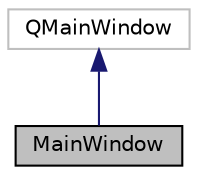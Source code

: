 digraph "MainWindow"
{
 // LATEX_PDF_SIZE
  edge [fontname="Helvetica",fontsize="10",labelfontname="Helvetica",labelfontsize="10"];
  node [fontname="Helvetica",fontsize="10",shape=record];
  Node1 [label="MainWindow",height=0.2,width=0.4,color="black", fillcolor="grey75", style="filled", fontcolor="black",tooltip="Main Window class."];
  Node2 -> Node1 [dir="back",color="midnightblue",fontsize="10",style="solid",fontname="Helvetica"];
  Node2 [label="QMainWindow",height=0.2,width=0.4,color="grey75", fillcolor="white", style="filled",tooltip=" "];
}
